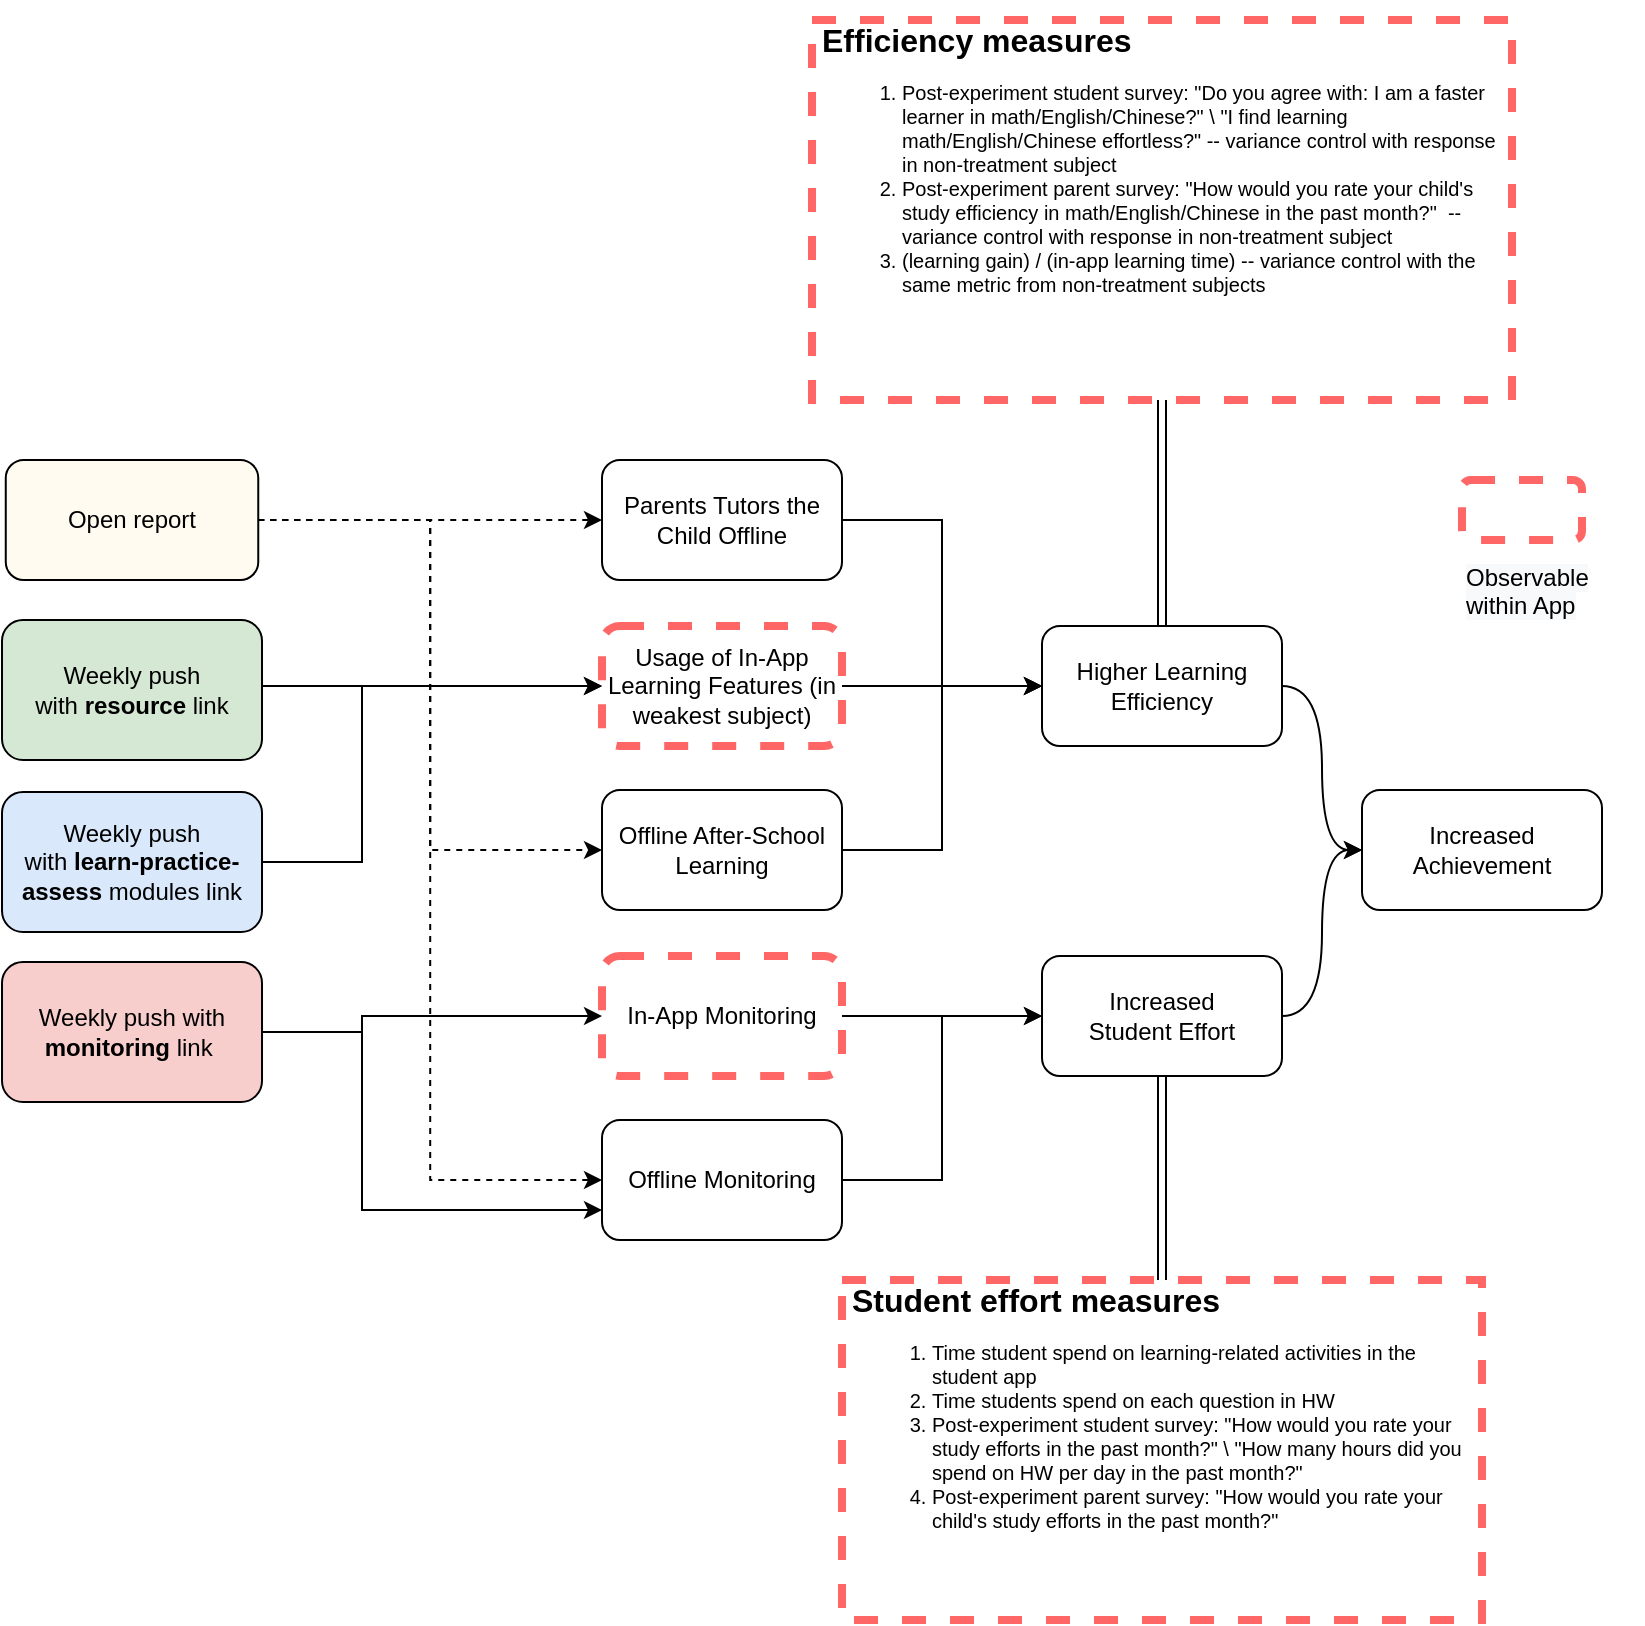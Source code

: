 <mxfile version="13.7.5" type="github">
  <diagram id="-UJTk1UJx1AWDmk8OpdB" name="Page-1">
    <mxGraphModel dx="1426" dy="1945" grid="1" gridSize="10" guides="1" tooltips="1" connect="1" arrows="1" fold="1" page="1" pageScale="1" pageWidth="827" pageHeight="1169" math="0" shadow="0">
      <root>
        <mxCell id="0" />
        <mxCell id="1" parent="0" />
        <mxCell id="Lr0t73V-42CUzRThfrZZ-15" style="edgeStyle=orthogonalEdgeStyle;rounded=0;orthogonalLoop=1;jettySize=auto;html=1;exitX=1;exitY=0.5;exitDx=0;exitDy=0;entryX=0;entryY=0.5;entryDx=0;entryDy=0;dashed=1;" parent="1" source="Lr0t73V-42CUzRThfrZZ-2" target="Lr0t73V-42CUzRThfrZZ-8" edge="1">
          <mxGeometry relative="1" as="geometry" />
        </mxCell>
        <mxCell id="Lr0t73V-42CUzRThfrZZ-16" style="edgeStyle=orthogonalEdgeStyle;rounded=0;orthogonalLoop=1;jettySize=auto;html=1;exitX=1;exitY=0.5;exitDx=0;exitDy=0;entryX=0;entryY=0.5;entryDx=0;entryDy=0;dashed=1;" parent="1" source="Lr0t73V-42CUzRThfrZZ-2" target="Lr0t73V-42CUzRThfrZZ-7" edge="1">
          <mxGeometry relative="1" as="geometry" />
        </mxCell>
        <mxCell id="Lr0t73V-42CUzRThfrZZ-26" style="edgeStyle=orthogonalEdgeStyle;rounded=0;orthogonalLoop=1;jettySize=auto;html=1;exitX=1;exitY=0.5;exitDx=0;exitDy=0;entryX=0;entryY=0.5;entryDx=0;entryDy=0;dashed=1;" parent="1" source="Lr0t73V-42CUzRThfrZZ-2" target="Lr0t73V-42CUzRThfrZZ-10" edge="1">
          <mxGeometry relative="1" as="geometry" />
        </mxCell>
        <mxCell id="Lr0t73V-42CUzRThfrZZ-2" value="Open report" style="rounded=1;whiteSpace=wrap;html=1;strokeWidth=1;fillColor=#FFFBF0;" parent="1" vertex="1">
          <mxGeometry x="261.88" y="-650" width="126.25" height="60" as="geometry" />
        </mxCell>
        <mxCell id="Lr0t73V-42CUzRThfrZZ-19" style="edgeStyle=orthogonalEdgeStyle;rounded=0;orthogonalLoop=1;jettySize=auto;html=1;exitX=1;exitY=0.5;exitDx=0;exitDy=0;entryX=0;entryY=0.5;entryDx=0;entryDy=0;" parent="1" source="Lr0t73V-42CUzRThfrZZ-3" target="Lr0t73V-42CUzRThfrZZ-6" edge="1">
          <mxGeometry relative="1" as="geometry">
            <Array as="points">
              <mxPoint x="440" y="-364" />
              <mxPoint x="440" y="-372" />
            </Array>
          </mxGeometry>
        </mxCell>
        <mxCell id="Lr0t73V-42CUzRThfrZZ-20" style="edgeStyle=orthogonalEdgeStyle;rounded=0;orthogonalLoop=1;jettySize=auto;html=1;exitX=1;exitY=0.5;exitDx=0;exitDy=0;entryX=0;entryY=0.75;entryDx=0;entryDy=0;" parent="1" source="Lr0t73V-42CUzRThfrZZ-3" target="Lr0t73V-42CUzRThfrZZ-7" edge="1">
          <mxGeometry relative="1" as="geometry">
            <Array as="points">
              <mxPoint x="440" y="-364" />
              <mxPoint x="440" y="-275" />
            </Array>
          </mxGeometry>
        </mxCell>
        <mxCell id="Lr0t73V-42CUzRThfrZZ-3" value="Weekly push with &lt;b&gt;monitoring&lt;/b&gt; link&amp;nbsp;" style="rounded=1;whiteSpace=wrap;html=1;fillColor=#f8cecc;strokeWidth=1;" parent="1" vertex="1">
          <mxGeometry x="260.005" y="-399" width="130" height="70" as="geometry" />
        </mxCell>
        <mxCell id="Lr0t73V-42CUzRThfrZZ-24" style="edgeStyle=orthogonalEdgeStyle;rounded=0;orthogonalLoop=1;jettySize=auto;html=1;exitX=1;exitY=0.5;exitDx=0;exitDy=0;entryX=0;entryY=0.5;entryDx=0;entryDy=0;" parent="1" source="Lr0t73V-42CUzRThfrZZ-4" target="Lr0t73V-42CUzRThfrZZ-9" edge="1">
          <mxGeometry relative="1" as="geometry">
            <Array as="points">
              <mxPoint x="390" y="-537" />
            </Array>
          </mxGeometry>
        </mxCell>
        <mxCell id="Lr0t73V-42CUzRThfrZZ-4" value="Weekly push&lt;br&gt;with &lt;b&gt;resource&lt;/b&gt; link" style="rounded=1;whiteSpace=wrap;html=1;fillColor=#d5e8d4;strokeWidth=1;" parent="1" vertex="1">
          <mxGeometry x="260.005" y="-570" width="130" height="70" as="geometry" />
        </mxCell>
        <mxCell id="Lr0t73V-42CUzRThfrZZ-21" style="edgeStyle=orthogonalEdgeStyle;rounded=0;orthogonalLoop=1;jettySize=auto;html=1;exitX=1;exitY=0.5;exitDx=0;exitDy=0;entryX=0;entryY=0.5;entryDx=0;entryDy=0;" parent="1" source="Lr0t73V-42CUzRThfrZZ-6" target="Lr0t73V-42CUzRThfrZZ-13" edge="1">
          <mxGeometry relative="1" as="geometry" />
        </mxCell>
        <mxCell id="Lr0t73V-42CUzRThfrZZ-6" value="In-App Monitoring" style="rounded=1;whiteSpace=wrap;html=1;dashed=1;strokeWidth=4;strokeColor=#FF6666;" parent="1" vertex="1">
          <mxGeometry x="560" y="-402" width="120" height="60" as="geometry" />
        </mxCell>
        <mxCell id="Lr0t73V-42CUzRThfrZZ-23" style="edgeStyle=orthogonalEdgeStyle;rounded=0;orthogonalLoop=1;jettySize=auto;html=1;exitX=1;exitY=0.5;exitDx=0;exitDy=0;entryX=0;entryY=0.5;entryDx=0;entryDy=0;" parent="1" source="Lr0t73V-42CUzRThfrZZ-7" target="Lr0t73V-42CUzRThfrZZ-13" edge="1">
          <mxGeometry relative="1" as="geometry" />
        </mxCell>
        <mxCell id="Lr0t73V-42CUzRThfrZZ-7" value="Offline Monitoring" style="rounded=1;whiteSpace=wrap;html=1;strokeWidth=1;" parent="1" vertex="1">
          <mxGeometry x="560" y="-320" width="120" height="60" as="geometry" />
        </mxCell>
        <mxCell id="Lr0t73V-42CUzRThfrZZ-27" style="edgeStyle=orthogonalEdgeStyle;rounded=0;orthogonalLoop=1;jettySize=auto;html=1;exitX=1;exitY=0.5;exitDx=0;exitDy=0;entryX=0;entryY=0.5;entryDx=0;entryDy=0;" parent="1" source="Lr0t73V-42CUzRThfrZZ-8" target="Lr0t73V-42CUzRThfrZZ-14" edge="1">
          <mxGeometry relative="1" as="geometry" />
        </mxCell>
        <mxCell id="Lr0t73V-42CUzRThfrZZ-8" value="Parents Tutors the Child Offline" style="rounded=1;whiteSpace=wrap;html=1;" parent="1" vertex="1">
          <mxGeometry x="560" y="-650" width="120" height="60" as="geometry" />
        </mxCell>
        <mxCell id="Lr0t73V-42CUzRThfrZZ-28" style="edgeStyle=orthogonalEdgeStyle;rounded=0;orthogonalLoop=1;jettySize=auto;html=1;exitX=1;exitY=0.5;exitDx=0;exitDy=0;entryX=0;entryY=0.5;entryDx=0;entryDy=0;" parent="1" source="Lr0t73V-42CUzRThfrZZ-9" target="Lr0t73V-42CUzRThfrZZ-14" edge="1">
          <mxGeometry relative="1" as="geometry">
            <mxPoint x="780" y="-530" as="targetPoint" />
          </mxGeometry>
        </mxCell>
        <mxCell id="Lr0t73V-42CUzRThfrZZ-9" value="Usage of In-App Learning Features (in weakest subject)" style="rounded=1;whiteSpace=wrap;html=1;dashed=1;strokeWidth=4;strokeColor=#FF6666;" parent="1" vertex="1">
          <mxGeometry x="560" y="-567" width="120" height="60" as="geometry" />
        </mxCell>
        <mxCell id="Lr0t73V-42CUzRThfrZZ-30" style="edgeStyle=orthogonalEdgeStyle;rounded=0;orthogonalLoop=1;jettySize=auto;html=1;exitX=1;exitY=0.5;exitDx=0;exitDy=0;entryX=0;entryY=0.5;entryDx=0;entryDy=0;" parent="1" source="Lr0t73V-42CUzRThfrZZ-10" target="Lr0t73V-42CUzRThfrZZ-14" edge="1">
          <mxGeometry relative="1" as="geometry" />
        </mxCell>
        <mxCell id="Lr0t73V-42CUzRThfrZZ-10" value="Offline After-School Learning" style="rounded=1;whiteSpace=wrap;html=1;" parent="1" vertex="1">
          <mxGeometry x="560" y="-485" width="120" height="60" as="geometry" />
        </mxCell>
        <mxCell id="Lr0t73V-42CUzRThfrZZ-25" style="edgeStyle=orthogonalEdgeStyle;rounded=0;orthogonalLoop=1;jettySize=auto;html=1;exitX=1;exitY=0.5;exitDx=0;exitDy=0;entryX=0;entryY=0.5;entryDx=0;entryDy=0;" parent="1" source="Lr0t73V-42CUzRThfrZZ-12" target="Lr0t73V-42CUzRThfrZZ-9" edge="1">
          <mxGeometry relative="1" as="geometry">
            <Array as="points">
              <mxPoint x="440" y="-449" />
              <mxPoint x="440" y="-537" />
            </Array>
          </mxGeometry>
        </mxCell>
        <mxCell id="Lr0t73V-42CUzRThfrZZ-12" value="Weekly push&lt;br&gt;with &lt;b&gt;learn-practice-assess &lt;/b&gt;modules&amp;nbsp;link" style="rounded=1;whiteSpace=wrap;html=1;fillColor=#dae8fc;strokeWidth=1;" parent="1" vertex="1">
          <mxGeometry x="260.005" y="-484" width="130" height="70" as="geometry" />
        </mxCell>
        <mxCell id="Lr0t73V-42CUzRThfrZZ-35" style="edgeStyle=orthogonalEdgeStyle;curved=1;rounded=0;orthogonalLoop=1;jettySize=auto;html=1;exitX=1;exitY=0.5;exitDx=0;exitDy=0;entryX=0;entryY=0.5;entryDx=0;entryDy=0;" parent="1" source="Lr0t73V-42CUzRThfrZZ-13" target="Lr0t73V-42CUzRThfrZZ-33" edge="1">
          <mxGeometry relative="1" as="geometry" />
        </mxCell>
        <mxCell id="bVrSGm5xhbMdktIABRzM-5" style="edgeStyle=orthogonalEdgeStyle;shape=link;rounded=0;orthogonalLoop=1;jettySize=auto;html=1;exitX=0.5;exitY=1;exitDx=0;exitDy=0;entryX=0.5;entryY=0;entryDx=0;entryDy=0;" edge="1" parent="1" source="Lr0t73V-42CUzRThfrZZ-13" target="bVrSGm5xhbMdktIABRzM-1">
          <mxGeometry relative="1" as="geometry" />
        </mxCell>
        <mxCell id="Lr0t73V-42CUzRThfrZZ-13" value="Increased &lt;br&gt;Student Effort" style="rounded=1;whiteSpace=wrap;html=1;" parent="1" vertex="1">
          <mxGeometry x="780" y="-402" width="120" height="60" as="geometry" />
        </mxCell>
        <mxCell id="Lr0t73V-42CUzRThfrZZ-34" style="edgeStyle=orthogonalEdgeStyle;curved=1;rounded=0;orthogonalLoop=1;jettySize=auto;html=1;exitX=1;exitY=0.5;exitDx=0;exitDy=0;entryX=0;entryY=0.5;entryDx=0;entryDy=0;" parent="1" source="Lr0t73V-42CUzRThfrZZ-14" target="Lr0t73V-42CUzRThfrZZ-33" edge="1">
          <mxGeometry relative="1" as="geometry" />
        </mxCell>
        <mxCell id="Lr0t73V-42CUzRThfrZZ-14" value="Higher Learning Efficiency" style="rounded=1;whiteSpace=wrap;html=1;" parent="1" vertex="1">
          <mxGeometry x="780" y="-567" width="120" height="60" as="geometry" />
        </mxCell>
        <mxCell id="Lr0t73V-42CUzRThfrZZ-33" value="Increased Achievement" style="rounded=1;whiteSpace=wrap;html=1;" parent="1" vertex="1">
          <mxGeometry x="940" y="-485" width="120" height="60" as="geometry" />
        </mxCell>
        <mxCell id="HdF44WfOiVwkRz-aQxqK-2" value="" style="rounded=1;whiteSpace=wrap;html=1;dashed=1;strokeWidth=4;strokeColor=#FF6666;" parent="1" vertex="1">
          <mxGeometry x="990" y="-640" width="60" height="30" as="geometry" />
        </mxCell>
        <mxCell id="HdF44WfOiVwkRz-aQxqK-3" value="&lt;span style=&quot;color: rgb(0 , 0 , 0) ; font-family: &amp;#34;helvetica&amp;#34; ; font-size: 12px ; font-style: normal ; font-weight: 400 ; letter-spacing: normal ; text-align: center ; text-indent: 0px ; text-transform: none ; word-spacing: 0px ; background-color: rgb(248 , 249 , 250) ; display: inline ; float: none&quot;&gt;Observable within App&lt;/span&gt;" style="text;whiteSpace=wrap;html=1;" parent="1" vertex="1">
          <mxGeometry x="990" y="-605" width="90" height="30" as="geometry" />
        </mxCell>
        <mxCell id="bVrSGm5xhbMdktIABRzM-1" value="&lt;h1 style=&quot;font-size: 16px&quot;&gt;&lt;font style=&quot;font-size: 16px&quot;&gt;Student effort measures&lt;/font&gt;&lt;/h1&gt;&lt;p style=&quot;font-size: 10px&quot;&gt;&lt;/p&gt;&lt;ol style=&quot;font-size: 10px&quot;&gt;&lt;li style=&quot;font-size: 10px&quot;&gt;Time student spend on learning-related activities in the student app&lt;/li&gt;&lt;li style=&quot;font-size: 10px&quot;&gt;Time students spend on each question in HW&lt;/li&gt;&lt;li style=&quot;font-size: 10px&quot;&gt;Post-experiment student survey: &quot;How would you rate your study efforts in the past month?&quot; \ &quot;How many hours did you spend on HW per day in the past month?&quot;&lt;/li&gt;&lt;li&gt;Post-experiment parent survey: &quot;How would you rate your child&#39;s study efforts in the past month?&quot;&lt;/li&gt;&lt;/ol&gt;&lt;p&gt;&lt;/p&gt;" style="text;html=1;fillColor=none;spacing=5;spacingTop=-20;whiteSpace=wrap;overflow=hidden;rounded=0;dashed=1;strokeColor=#FF6666;strokeWidth=4;" vertex="1" parent="1">
          <mxGeometry x="680" y="-240" width="320" height="170" as="geometry" />
        </mxCell>
        <mxCell id="bVrSGm5xhbMdktIABRzM-4" style="edgeStyle=orthogonalEdgeStyle;rounded=0;orthogonalLoop=1;jettySize=auto;html=1;shape=link;" edge="1" parent="1" source="bVrSGm5xhbMdktIABRzM-3" target="Lr0t73V-42CUzRThfrZZ-14">
          <mxGeometry relative="1" as="geometry" />
        </mxCell>
        <mxCell id="bVrSGm5xhbMdktIABRzM-3" value="&lt;h1 style=&quot;font-size: 16px&quot;&gt;&lt;font style=&quot;font-size: 16px&quot;&gt;Efficiency measures&lt;/font&gt;&lt;/h1&gt;&lt;p style=&quot;font-size: 10px&quot;&gt;&lt;/p&gt;&lt;ol style=&quot;font-size: 10px&quot;&gt;&lt;li style=&quot;font-size: 10px&quot;&gt;&lt;span&gt;Post-experiment student survey: &quot;Do you agree with: I am a faster learner in math/English/Chinese?&quot; \ &quot;I find learning math/English/Chinese effortless?&quot; -- variance control with response in non-treatment subject&lt;/span&gt;&lt;br&gt;&lt;/li&gt;&lt;li&gt;Post-experiment parent survey: &quot;How would you rate your child&#39;s study efficiency in math/English/Chinese in the past month?&quot;&amp;nbsp;&amp;nbsp;-- variance control with response in non-treatment subject&lt;/li&gt;&lt;li&gt;(learning gain) / (in-app learning time) -- variance control with the same metric from non-treatment subjects&lt;/li&gt;&lt;/ol&gt;&lt;p&gt;&lt;/p&gt;" style="text;html=1;fillColor=none;spacing=5;spacingTop=-20;whiteSpace=wrap;overflow=hidden;rounded=0;dashed=1;strokeColor=#FF6666;strokeWidth=4;" vertex="1" parent="1">
          <mxGeometry x="665" y="-870" width="350" height="190" as="geometry" />
        </mxCell>
      </root>
    </mxGraphModel>
  </diagram>
</mxfile>
